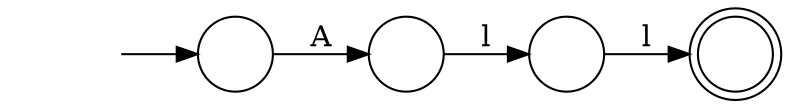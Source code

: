 digraph Automaton {
  rankdir = LR;
  0 [shape=doublecircle,label=""];
  1 [shape=circle,label=""];
  1 -> 0 [label="l"]
  2 [shape=circle,label=""];
  2 -> 1 [label="l"]
  3 [shape=circle,label=""];
  initial [shape=plaintext,label=""];
  initial -> 3
  3 -> 2 [label="A"]
}
